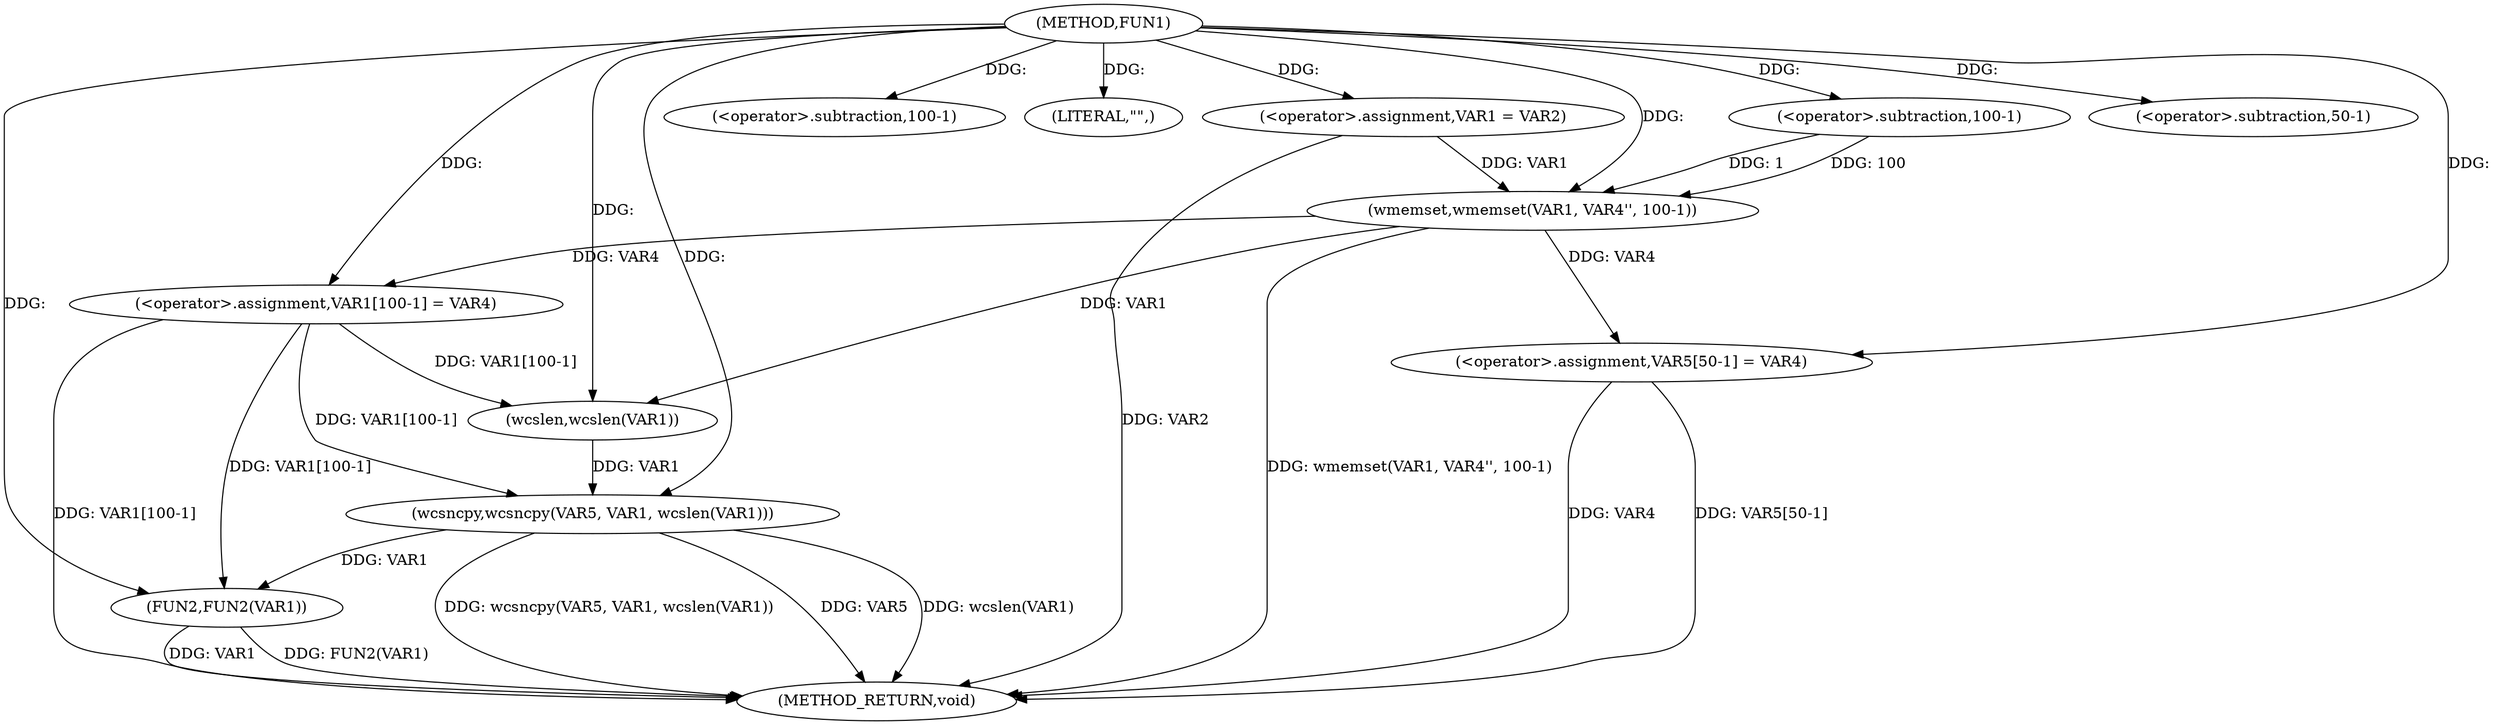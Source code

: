 digraph FUN1 {  
"1000100" [label = "(METHOD,FUN1)" ]
"1000138" [label = "(METHOD_RETURN,void)" ]
"1000104" [label = "(<operator>.assignment,VAR1 = VAR2)" ]
"1000109" [label = "(wmemset,wmemset(VAR1, VAR4'', 100-1))" ]
"1000112" [label = "(<operator>.subtraction,100-1)" ]
"1000115" [label = "(<operator>.assignment,VAR1[100-1] = VAR4)" ]
"1000118" [label = "(<operator>.subtraction,100-1)" ]
"1000123" [label = "(LITERAL,\"\",)" ]
"1000124" [label = "(wcsncpy,wcsncpy(VAR5, VAR1, wcslen(VAR1)))" ]
"1000127" [label = "(wcslen,wcslen(VAR1))" ]
"1000129" [label = "(<operator>.assignment,VAR5[50-1] = VAR4)" ]
"1000132" [label = "(<operator>.subtraction,50-1)" ]
"1000136" [label = "(FUN2,FUN2(VAR1))" ]
  "1000129" -> "1000138"  [ label = "DDG: VAR5[50-1]"] 
  "1000124" -> "1000138"  [ label = "DDG: VAR5"] 
  "1000124" -> "1000138"  [ label = "DDG: wcslen(VAR1)"] 
  "1000129" -> "1000138"  [ label = "DDG: VAR4"] 
  "1000136" -> "1000138"  [ label = "DDG: FUN2(VAR1)"] 
  "1000115" -> "1000138"  [ label = "DDG: VAR1[100-1]"] 
  "1000124" -> "1000138"  [ label = "DDG: wcsncpy(VAR5, VAR1, wcslen(VAR1))"] 
  "1000136" -> "1000138"  [ label = "DDG: VAR1"] 
  "1000104" -> "1000138"  [ label = "DDG: VAR2"] 
  "1000109" -> "1000138"  [ label = "DDG: wmemset(VAR1, VAR4'', 100-1)"] 
  "1000100" -> "1000104"  [ label = "DDG: "] 
  "1000104" -> "1000109"  [ label = "DDG: VAR1"] 
  "1000100" -> "1000109"  [ label = "DDG: "] 
  "1000112" -> "1000109"  [ label = "DDG: 100"] 
  "1000112" -> "1000109"  [ label = "DDG: 1"] 
  "1000100" -> "1000112"  [ label = "DDG: "] 
  "1000109" -> "1000115"  [ label = "DDG: VAR4"] 
  "1000100" -> "1000115"  [ label = "DDG: "] 
  "1000100" -> "1000118"  [ label = "DDG: "] 
  "1000100" -> "1000123"  [ label = "DDG: "] 
  "1000100" -> "1000124"  [ label = "DDG: "] 
  "1000127" -> "1000124"  [ label = "DDG: VAR1"] 
  "1000115" -> "1000124"  [ label = "DDG: VAR1[100-1]"] 
  "1000109" -> "1000127"  [ label = "DDG: VAR1"] 
  "1000115" -> "1000127"  [ label = "DDG: VAR1[100-1]"] 
  "1000100" -> "1000127"  [ label = "DDG: "] 
  "1000100" -> "1000129"  [ label = "DDG: "] 
  "1000109" -> "1000129"  [ label = "DDG: VAR4"] 
  "1000100" -> "1000132"  [ label = "DDG: "] 
  "1000124" -> "1000136"  [ label = "DDG: VAR1"] 
  "1000115" -> "1000136"  [ label = "DDG: VAR1[100-1]"] 
  "1000100" -> "1000136"  [ label = "DDG: "] 
}
